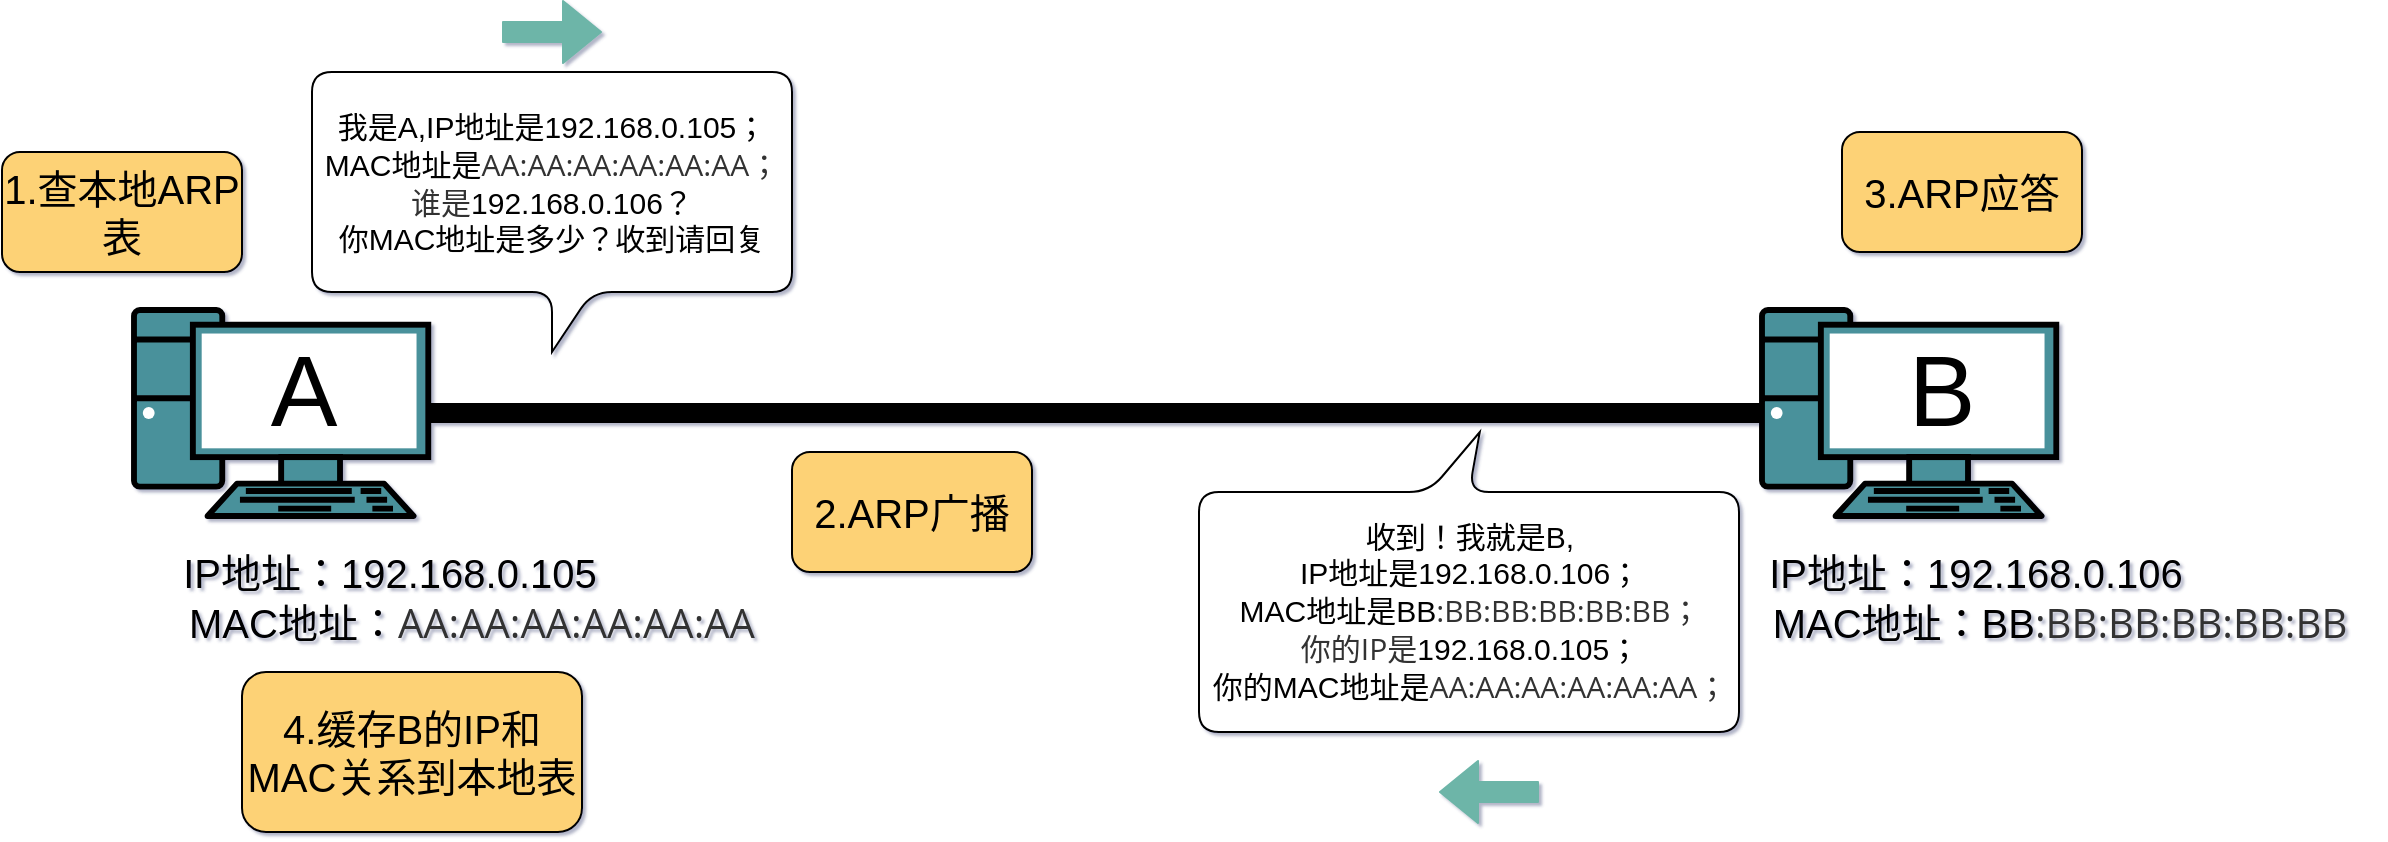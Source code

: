 <mxfile version="14.5.1" type="github">
  <diagram id="3228e29e-7158-1315-38df-8450db1d8a1d" name="Page-1">
    <mxGraphModel dx="749" dy="650" grid="1" gridSize="10" guides="1" tooltips="1" connect="1" arrows="1" fold="1" page="1" pageScale="1" pageWidth="1210" pageHeight="160" background="#ffffff" math="0" shadow="1">
      <root>
        <mxCell id="0" />
        <mxCell id="1" parent="0" />
        <mxCell id="hxIQwMxnJQ58AHrIh3xL-3" style="edgeStyle=orthogonalEdgeStyle;rounded=0;orthogonalLoop=1;jettySize=auto;html=1;exitX=1;exitY=0.5;exitDx=0;exitDy=0;exitPerimeter=0;entryX=0;entryY=0.5;entryDx=0;entryDy=0;entryPerimeter=0;strokeWidth=10;endArrow=none;endFill=0;" parent="1" source="WelgVeyDKxLRvEI-DW8B-16" target="WelgVeyDKxLRvEI-DW8B-18" edge="1">
          <mxGeometry relative="1" as="geometry" />
        </mxCell>
        <mxCell id="WelgVeyDKxLRvEI-DW8B-16" value="" style="fontColor=#0066CC;verticalAlign=top;verticalLabelPosition=bottom;labelPosition=center;align=center;html=1;outlineConnect=0;gradientColor=none;gradientDirection=north;strokeWidth=2;shape=mxgraph.networks.pc;fillColor=#4A919B;" parent="1" vertex="1">
          <mxGeometry x="77.0" y="19" width="147.15" height="103" as="geometry" />
        </mxCell>
        <mxCell id="WelgVeyDKxLRvEI-DW8B-18" value="" style="fontColor=#0066CC;verticalAlign=top;verticalLabelPosition=bottom;labelPosition=center;align=center;html=1;outlineConnect=0;gradientColor=none;gradientDirection=north;strokeWidth=2;shape=mxgraph.networks.pc;fillColor=#4A919B;" parent="1" vertex="1">
          <mxGeometry x="891" y="19" width="147.15" height="103" as="geometry" />
        </mxCell>
        <mxCell id="hxIQwMxnJQ58AHrIh3xL-1" value="&lt;font style=&quot;font-size: 50px&quot;&gt;A&lt;/font&gt;" style="text;html=1;strokeColor=none;fillColor=none;align=center;verticalAlign=middle;whiteSpace=wrap;rounded=0;" parent="1" vertex="1">
          <mxGeometry x="142" y="49" width="40" height="20" as="geometry" />
        </mxCell>
        <mxCell id="hxIQwMxnJQ58AHrIh3xL-2" value="&lt;font style=&quot;font-size: 50px&quot;&gt;B&lt;/font&gt;" style="text;html=1;strokeColor=none;fillColor=none;align=center;verticalAlign=middle;whiteSpace=wrap;rounded=0;" parent="1" vertex="1">
          <mxGeometry x="961" y="49" width="40" height="20" as="geometry" />
        </mxCell>
        <mxCell id="BuwI_Xl8O7fkygsIPCAy-1" value="&lt;span style=&quot;font-size: 15px&quot;&gt;我是A,IP地址是192.168.0.105；MAC地址是&lt;/span&gt;&lt;span style=&quot;font-size: 15px ; color: rgb(51 , 51 , 51) ; font-family: &amp;#34;open sans&amp;#34; , &amp;#34;clear sans&amp;#34; , &amp;#34;helvetica neue&amp;#34; , &amp;#34;helvetica&amp;#34; , &amp;#34;arial&amp;#34; , sans-serif&quot;&gt;AA:AA:AA:AA:AA:AA；&lt;br&gt;谁是&lt;/span&gt;&lt;span style=&quot;font-size: 15px&quot;&gt;192.168.0.106？&lt;/span&gt;&lt;br style=&quot;font-size: 15px&quot;&gt;&lt;span style=&quot;font-size: 15px&quot;&gt;你MAC地址是多少？收到请回复&lt;/span&gt;" style="shape=callout;whiteSpace=wrap;html=1;perimeter=calloutPerimeter;rounded=1;position2=0.5;" parent="1" vertex="1">
          <mxGeometry x="166" y="-100" width="240" height="140" as="geometry" />
        </mxCell>
        <mxCell id="BuwI_Xl8O7fkygsIPCAy-8" value="IP地址：192.168.0.105" style="text;html=1;strokeColor=none;fillColor=none;align=center;verticalAlign=middle;whiteSpace=wrap;rounded=0;fontSize=20;" parent="1" vertex="1">
          <mxGeometry x="77.5" y="140" width="253.5" height="20" as="geometry" />
        </mxCell>
        <mxCell id="BuwI_Xl8O7fkygsIPCAy-9" value="MAC地址：&lt;span style=&quot;color: rgb(51, 51, 51); font-family: &amp;quot;open sans&amp;quot;, &amp;quot;clear sans&amp;quot;, &amp;quot;helvetica neue&amp;quot;, helvetica, arial, sans-serif; font-size: 20px;&quot;&gt;AA:AA:AA:AA:AA:AA&lt;/span&gt;" style="text;html=1;strokeColor=none;fillColor=none;align=center;verticalAlign=middle;whiteSpace=wrap;rounded=0;fontSize=20;" parent="1" vertex="1">
          <mxGeometry x="86" y="160" width="320" height="30" as="geometry" />
        </mxCell>
        <mxCell id="BuwI_Xl8O7fkygsIPCAy-10" value="IP地址：192.168.0.106" style="text;html=1;strokeColor=none;fillColor=none;align=center;verticalAlign=middle;whiteSpace=wrap;rounded=0;fontSize=20;" parent="1" vertex="1">
          <mxGeometry x="871" y="140" width="253.5" height="20" as="geometry" />
        </mxCell>
        <mxCell id="BuwI_Xl8O7fkygsIPCAy-11" value="MAC地址：BB&lt;span style=&quot;color: rgb(51 , 51 , 51) ; font-family: &amp;#34;open sans&amp;#34; , &amp;#34;clear sans&amp;#34; , &amp;#34;helvetica neue&amp;#34; , &amp;#34;helvetica&amp;#34; , &amp;#34;arial&amp;#34; , sans-serif ; font-size: 20px&quot;&gt;:BB:BB:BB:BB:BB&lt;/span&gt;" style="text;html=1;strokeColor=none;fillColor=none;align=center;verticalAlign=middle;whiteSpace=wrap;rounded=0;fontSize=20;" parent="1" vertex="1">
          <mxGeometry x="879.5" y="160" width="320" height="30" as="geometry" />
        </mxCell>
        <mxCell id="BuwI_Xl8O7fkygsIPCAy-16" value="" style="shape=flexArrow;endArrow=classic;html=1;fontSize=20;fillColor=#6DB5A8;strokeColor=#6DB5A8;" parent="1" edge="1">
          <mxGeometry width="50" height="50" relative="1" as="geometry">
            <mxPoint x="261" y="-120" as="sourcePoint" />
            <mxPoint x="311" y="-120" as="targetPoint" />
          </mxGeometry>
        </mxCell>
        <mxCell id="BuwI_Xl8O7fkygsIPCAy-18" value="" style="shape=flexArrow;endArrow=classic;html=1;fontSize=20;fillColor=#6DB5A8;strokeColor=#6DB5A8;" parent="1" edge="1">
          <mxGeometry width="50" height="50" relative="1" as="geometry">
            <mxPoint x="779.5" y="260" as="sourcePoint" />
            <mxPoint x="729.5" y="260" as="targetPoint" />
          </mxGeometry>
        </mxCell>
        <mxCell id="BuwI_Xl8O7fkygsIPCAy-19" value="&lt;span style=&quot;font-size: 15px&quot;&gt;收到！我就是B,&lt;br&gt;IP地址是192.168.0.106；&lt;br&gt;MAC地址是&lt;/span&gt;&lt;span style=&quot;font-size: 15px&quot;&gt;BB&lt;/span&gt;&lt;span style=&quot;font-size: 15px ; color: rgb(51 , 51 , 51) ; font-family: &amp;#34;open sans&amp;#34; , &amp;#34;clear sans&amp;#34; , &amp;#34;helvetica neue&amp;#34; , &amp;#34;helvetica&amp;#34; , &amp;#34;arial&amp;#34; , sans-serif&quot;&gt;:BB:BB:BB:BB:BB&lt;/span&gt;&lt;span style=&quot;font-size: 15px ; color: rgb(51 , 51 , 51) ; font-family: &amp;#34;open sans&amp;#34; , &amp;#34;clear sans&amp;#34; , &amp;#34;helvetica neue&amp;#34; , &amp;#34;helvetica&amp;#34; , &amp;#34;arial&amp;#34; , sans-serif&quot;&gt;；&lt;br&gt;你的IP是&lt;/span&gt;&lt;span style=&quot;font-size: 15px&quot;&gt;192.168.0.105；&lt;/span&gt;&lt;br style=&quot;font-size: 15px&quot;&gt;&lt;span style=&quot;font-size: 15px&quot;&gt;你的MAC地址是&lt;/span&gt;&lt;span style=&quot;font-size: 15px ; color: rgb(51 , 51 , 51) ; font-family: &amp;#34;open sans&amp;#34; , &amp;#34;clear sans&amp;#34; , &amp;#34;helvetica neue&amp;#34; , &amp;#34;helvetica&amp;#34; , &amp;#34;arial&amp;#34; , sans-serif&quot;&gt;AA:AA:AA:AA:AA:AA；&lt;/span&gt;" style="shape=callout;whiteSpace=wrap;html=1;perimeter=calloutPerimeter;position2=0.48;direction=west;rounded=1;" parent="1" vertex="1">
          <mxGeometry x="609.5" y="80" width="270" height="150" as="geometry" />
        </mxCell>
        <mxCell id="BuwI_Xl8O7fkygsIPCAy-22" value="&lt;span&gt;2.ARP广播&lt;/span&gt;" style="rounded=1;whiteSpace=wrap;html=1;fontSize=20;fillColor=#FDD276;" parent="1" vertex="1">
          <mxGeometry x="406" y="90" width="120" height="60" as="geometry" />
        </mxCell>
        <mxCell id="BuwI_Xl8O7fkygsIPCAy-23" value="&lt;span&gt;1.查本地ARP表&lt;/span&gt;" style="rounded=1;whiteSpace=wrap;html=1;fontSize=20;fillColor=#FDD276;" parent="1" vertex="1">
          <mxGeometry x="11" y="-60" width="120" height="60" as="geometry" />
        </mxCell>
        <mxCell id="BuwI_Xl8O7fkygsIPCAy-24" value="&lt;span&gt;3.ARP应答&lt;/span&gt;" style="rounded=1;whiteSpace=wrap;html=1;fontSize=20;fillColor=#FDD276;" parent="1" vertex="1">
          <mxGeometry x="931" y="-70" width="120" height="60" as="geometry" />
        </mxCell>
        <mxCell id="BuwI_Xl8O7fkygsIPCAy-25" value="&lt;span&gt;4.缓存B的IP和MAC关系到本地表&lt;/span&gt;" style="rounded=1;whiteSpace=wrap;html=1;fontSize=20;fillColor=#FDD276;" parent="1" vertex="1">
          <mxGeometry x="131" y="200" width="170" height="80" as="geometry" />
        </mxCell>
      </root>
    </mxGraphModel>
  </diagram>
</mxfile>
